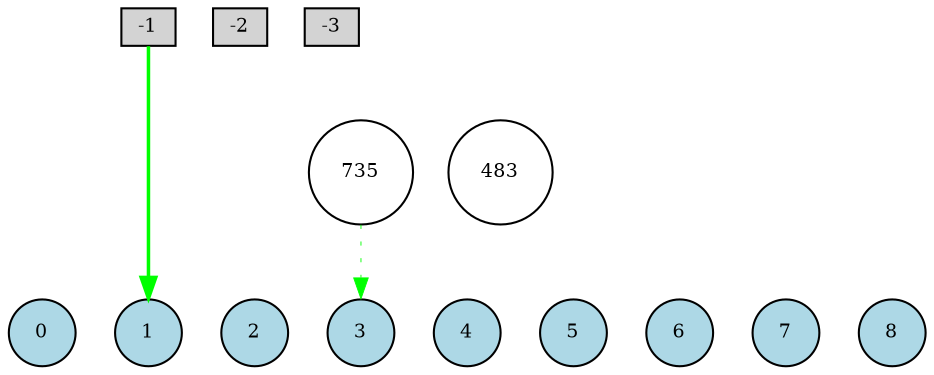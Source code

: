digraph {
	node [fontsize=9 height=0.2 shape=circle width=0.2]
	subgraph inputs {
		node [shape=box style=filled]
		rank=source
		-1 [fillcolor=lightgray]
		-2 [fillcolor=lightgray]
		-1 -> -2 [style=invis]
		-3 [fillcolor=lightgray]
		-2 -> -3 [style=invis]
	}
	subgraph outputs {
		node [style=filled]
		rank=sink
		0 [fillcolor=lightblue fontsize=9 height=0.2 shape=circle width=0.2]
		1 [fillcolor=lightblue fontsize=9 height=0.2 shape=circle width=0.2]
		0 -> 1 [style=invis]
		2 [fillcolor=lightblue fontsize=9 height=0.2 shape=circle width=0.2]
		1 -> 2 [style=invis]
		3 [fillcolor=lightblue fontsize=9 height=0.2 shape=circle width=0.2]
		2 -> 3 [style=invis]
		4 [fillcolor=lightblue fontsize=9 height=0.2 shape=circle width=0.2]
		3 -> 4 [style=invis]
		5 [fillcolor=lightblue fontsize=9 height=0.2 shape=circle width=0.2]
		4 -> 5 [style=invis]
		6 [fillcolor=lightblue fontsize=9 height=0.2 shape=circle width=0.2]
		5 -> 6 [style=invis]
		7 [fillcolor=lightblue fontsize=9 height=0.2 shape=circle width=0.2]
		6 -> 7 [style=invis]
		8 [fillcolor=lightblue fontsize=9 height=0.2 shape=circle width=0.2]
		7 -> 8 [style=invis]
	}
	483 [fillcolor=white style=filled]
	735 [fillcolor=white style=filled]
	-1 -> 1 [color=green penwidth=1.684127717805172 style=solid]
	735 -> 3 [color=green penwidth=0.4312188319158681 style=dotted]
}
